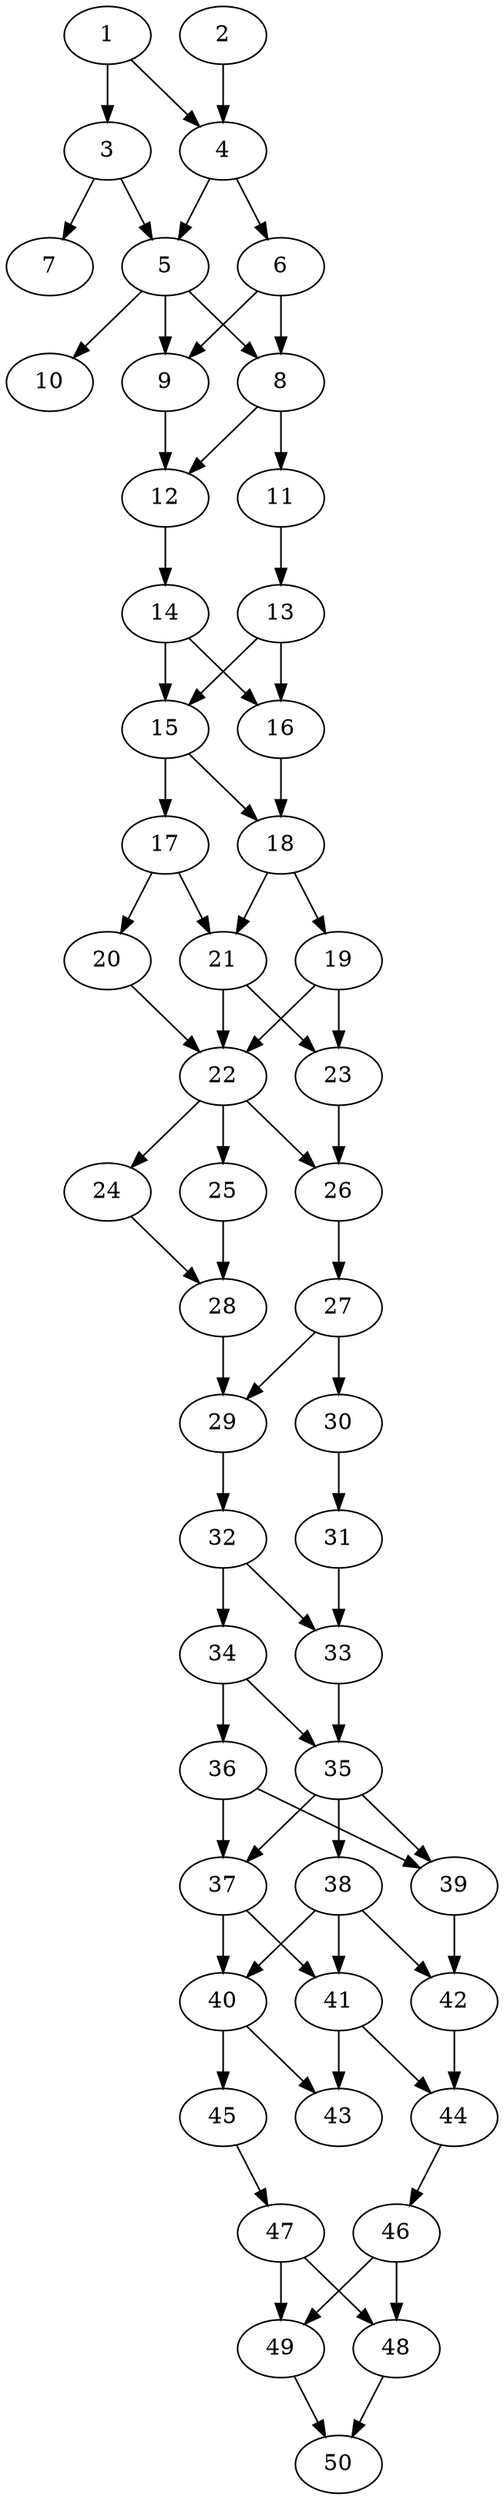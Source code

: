 // DAG automatically generated by daggen at Thu Oct  3 14:07:58 2019
// ./daggen --dot -n 50 --ccr 0.5 --fat 0.3 --regular 0.9 --density 0.7 --mindata 5242880 --maxdata 52428800 
digraph G {
  1 [size="14254080", alpha="0.13", expect_size="7127040"] 
  1 -> 3 [size ="7127040"]
  1 -> 4 [size ="7127040"]
  2 [size="94269440", alpha="0.18", expect_size="47134720"] 
  2 -> 4 [size ="47134720"]
  3 [size="104161280", alpha="0.14", expect_size="52080640"] 
  3 -> 5 [size ="52080640"]
  3 -> 7 [size ="52080640"]
  4 [size="48136192", alpha="0.11", expect_size="24068096"] 
  4 -> 5 [size ="24068096"]
  4 -> 6 [size ="24068096"]
  5 [size="44568576", alpha="0.18", expect_size="22284288"] 
  5 -> 8 [size ="22284288"]
  5 -> 9 [size ="22284288"]
  5 -> 10 [size ="22284288"]
  6 [size="91613184", alpha="0.08", expect_size="45806592"] 
  6 -> 8 [size ="45806592"]
  6 -> 9 [size ="45806592"]
  7 [size="18683904", alpha="0.11", expect_size="9341952"] 
  8 [size="60485632", alpha="0.12", expect_size="30242816"] 
  8 -> 11 [size ="30242816"]
  8 -> 12 [size ="30242816"]
  9 [size="66263040", alpha="0.07", expect_size="33131520"] 
  9 -> 12 [size ="33131520"]
  10 [size="22888448", alpha="0.16", expect_size="11444224"] 
  11 [size="29433856", alpha="0.01", expect_size="14716928"] 
  11 -> 13 [size ="14716928"]
  12 [size="88694784", alpha="0.16", expect_size="44347392"] 
  12 -> 14 [size ="44347392"]
  13 [size="79251456", alpha="0.19", expect_size="39625728"] 
  13 -> 15 [size ="39625728"]
  13 -> 16 [size ="39625728"]
  14 [size="50933760", alpha="0.11", expect_size="25466880"] 
  14 -> 15 [size ="25466880"]
  14 -> 16 [size ="25466880"]
  15 [size="103344128", alpha="0.03", expect_size="51672064"] 
  15 -> 17 [size ="51672064"]
  15 -> 18 [size ="51672064"]
  16 [size="94564352", alpha="0.03", expect_size="47282176"] 
  16 -> 18 [size ="47282176"]
  17 [size="39798784", alpha="0.14", expect_size="19899392"] 
  17 -> 20 [size ="19899392"]
  17 -> 21 [size ="19899392"]
  18 [size="93566976", alpha="0.12", expect_size="46783488"] 
  18 -> 19 [size ="46783488"]
  18 -> 21 [size ="46783488"]
  19 [size="58097664", alpha="0.03", expect_size="29048832"] 
  19 -> 22 [size ="29048832"]
  19 -> 23 [size ="29048832"]
  20 [size="90875904", alpha="0.14", expect_size="45437952"] 
  20 -> 22 [size ="45437952"]
  21 [size="73291776", alpha="0.06", expect_size="36645888"] 
  21 -> 22 [size ="36645888"]
  21 -> 23 [size ="36645888"]
  22 [size="79990784", alpha="0.16", expect_size="39995392"] 
  22 -> 24 [size ="39995392"]
  22 -> 25 [size ="39995392"]
  22 -> 26 [size ="39995392"]
  23 [size="63160320", alpha="0.06", expect_size="31580160"] 
  23 -> 26 [size ="31580160"]
  24 [size="57180160", alpha="0.03", expect_size="28590080"] 
  24 -> 28 [size ="28590080"]
  25 [size="12507136", alpha="0.08", expect_size="6253568"] 
  25 -> 28 [size ="6253568"]
  26 [size="27052032", alpha="0.10", expect_size="13526016"] 
  26 -> 27 [size ="13526016"]
  27 [size="41066496", alpha="0.14", expect_size="20533248"] 
  27 -> 29 [size ="20533248"]
  27 -> 30 [size ="20533248"]
  28 [size="14653440", alpha="0.08", expect_size="7326720"] 
  28 -> 29 [size ="7326720"]
  29 [size="69285888", alpha="0.15", expect_size="34642944"] 
  29 -> 32 [size ="34642944"]
  30 [size="81600512", alpha="0.04", expect_size="40800256"] 
  30 -> 31 [size ="40800256"]
  31 [size="52813824", alpha="0.16", expect_size="26406912"] 
  31 -> 33 [size ="26406912"]
  32 [size="81068032", alpha="0.06", expect_size="40534016"] 
  32 -> 33 [size ="40534016"]
  32 -> 34 [size ="40534016"]
  33 [size="61407232", alpha="0.10", expect_size="30703616"] 
  33 -> 35 [size ="30703616"]
  34 [size="87502848", alpha="0.03", expect_size="43751424"] 
  34 -> 35 [size ="43751424"]
  34 -> 36 [size ="43751424"]
  35 [size="102639616", alpha="0.15", expect_size="51319808"] 
  35 -> 37 [size ="51319808"]
  35 -> 38 [size ="51319808"]
  35 -> 39 [size ="51319808"]
  36 [size="46524416", alpha="0.05", expect_size="23262208"] 
  36 -> 37 [size ="23262208"]
  36 -> 39 [size ="23262208"]
  37 [size="94662656", alpha="0.01", expect_size="47331328"] 
  37 -> 40 [size ="47331328"]
  37 -> 41 [size ="47331328"]
  38 [size="66506752", alpha="0.15", expect_size="33253376"] 
  38 -> 40 [size ="33253376"]
  38 -> 41 [size ="33253376"]
  38 -> 42 [size ="33253376"]
  39 [size="12058624", alpha="0.19", expect_size="6029312"] 
  39 -> 42 [size ="6029312"]
  40 [size="81465344", alpha="0.00", expect_size="40732672"] 
  40 -> 43 [size ="40732672"]
  40 -> 45 [size ="40732672"]
  41 [size="98390016", alpha="0.15", expect_size="49195008"] 
  41 -> 43 [size ="49195008"]
  41 -> 44 [size ="49195008"]
  42 [size="81778688", alpha="0.04", expect_size="40889344"] 
  42 -> 44 [size ="40889344"]
  43 [size="15474688", alpha="0.04", expect_size="7737344"] 
  44 [size="62613504", alpha="0.14", expect_size="31306752"] 
  44 -> 46 [size ="31306752"]
  45 [size="74899456", alpha="0.05", expect_size="37449728"] 
  45 -> 47 [size ="37449728"]
  46 [size="50821120", alpha="0.19", expect_size="25410560"] 
  46 -> 48 [size ="25410560"]
  46 -> 49 [size ="25410560"]
  47 [size="74461184", alpha="0.20", expect_size="37230592"] 
  47 -> 48 [size ="37230592"]
  47 -> 49 [size ="37230592"]
  48 [size="80756736", alpha="0.01", expect_size="40378368"] 
  48 -> 50 [size ="40378368"]
  49 [size="58419200", alpha="0.15", expect_size="29209600"] 
  49 -> 50 [size ="29209600"]
  50 [size="55062528", alpha="0.04", expect_size="27531264"] 
}
